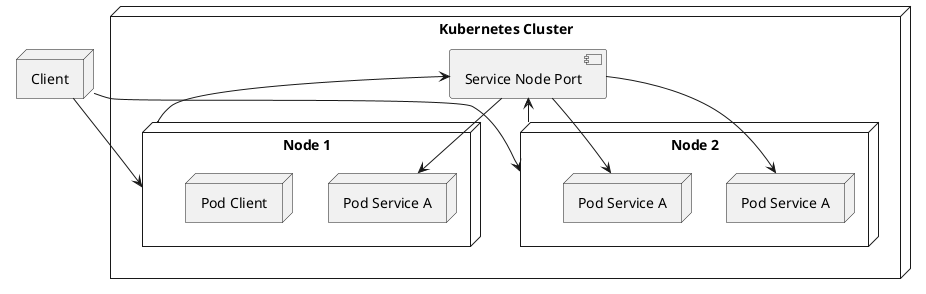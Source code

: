 @startuml NodePort
node Client as C
node "Kubernetes Cluster" {
  node "Node 1" as N1 {
    node "Pod Service A" as N1P1
    node "Pod Client" as N1P2
  }
  node "Node 2" as N2 {
    node "Pod Service A" as N2P1
    node "Pod Service A" as N2P2
  }

  [Service Node Port] as S
  S --> N1P1
  S --> N2P1
  S --> N2P2
}


C --> N1
C --> N2
N1 --> S
N2 --> S
@enduml